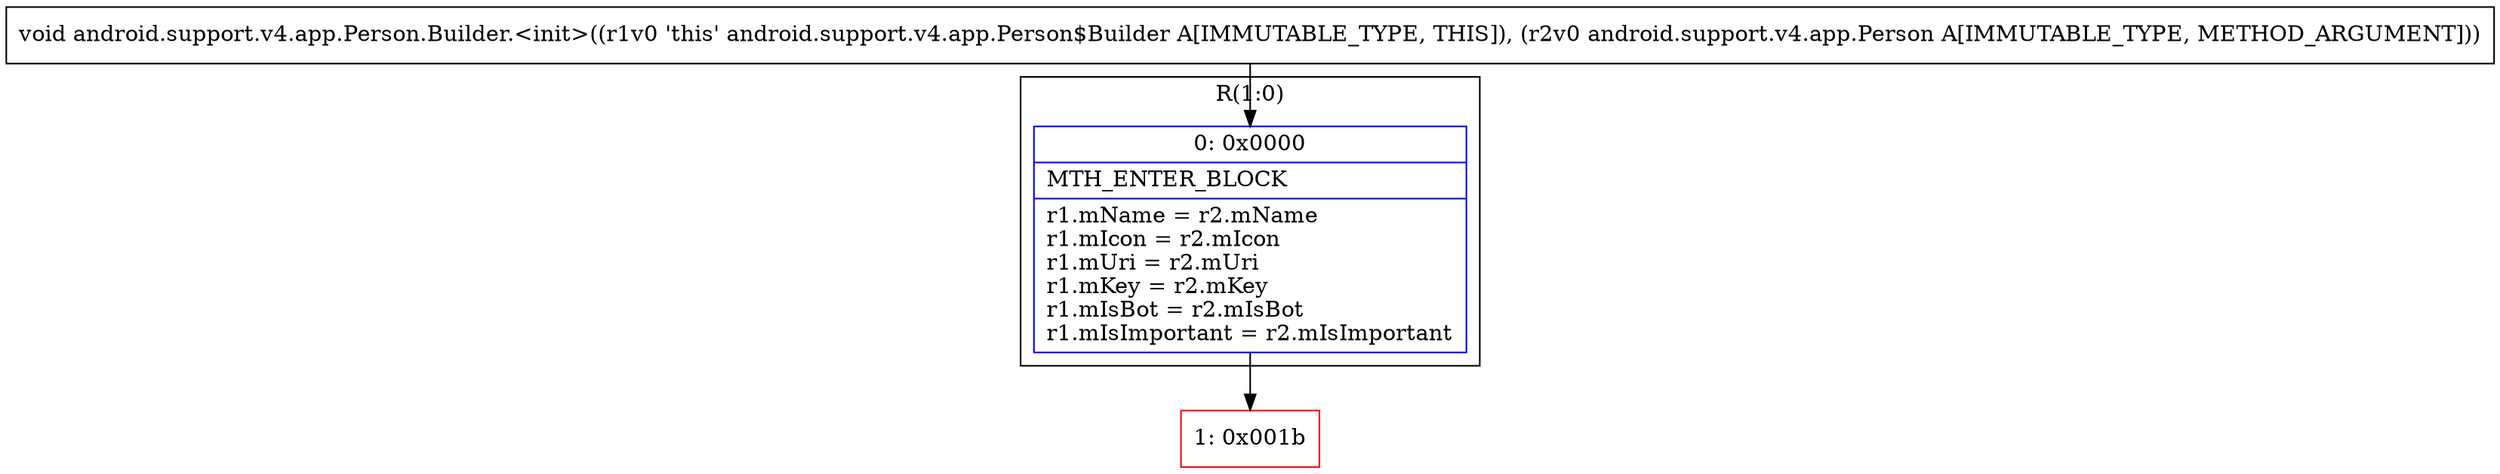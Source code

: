 digraph "CFG forandroid.support.v4.app.Person.Builder.\<init\>(Landroid\/support\/v4\/app\/Person;)V" {
subgraph cluster_Region_83608789 {
label = "R(1:0)";
node [shape=record,color=blue];
Node_0 [shape=record,label="{0\:\ 0x0000|MTH_ENTER_BLOCK\l|r1.mName = r2.mName\lr1.mIcon = r2.mIcon\lr1.mUri = r2.mUri\lr1.mKey = r2.mKey\lr1.mIsBot = r2.mIsBot\lr1.mIsImportant = r2.mIsImportant\l}"];
}
Node_1 [shape=record,color=red,label="{1\:\ 0x001b}"];
MethodNode[shape=record,label="{void android.support.v4.app.Person.Builder.\<init\>((r1v0 'this' android.support.v4.app.Person$Builder A[IMMUTABLE_TYPE, THIS]), (r2v0 android.support.v4.app.Person A[IMMUTABLE_TYPE, METHOD_ARGUMENT])) }"];
MethodNode -> Node_0;
Node_0 -> Node_1;
}

